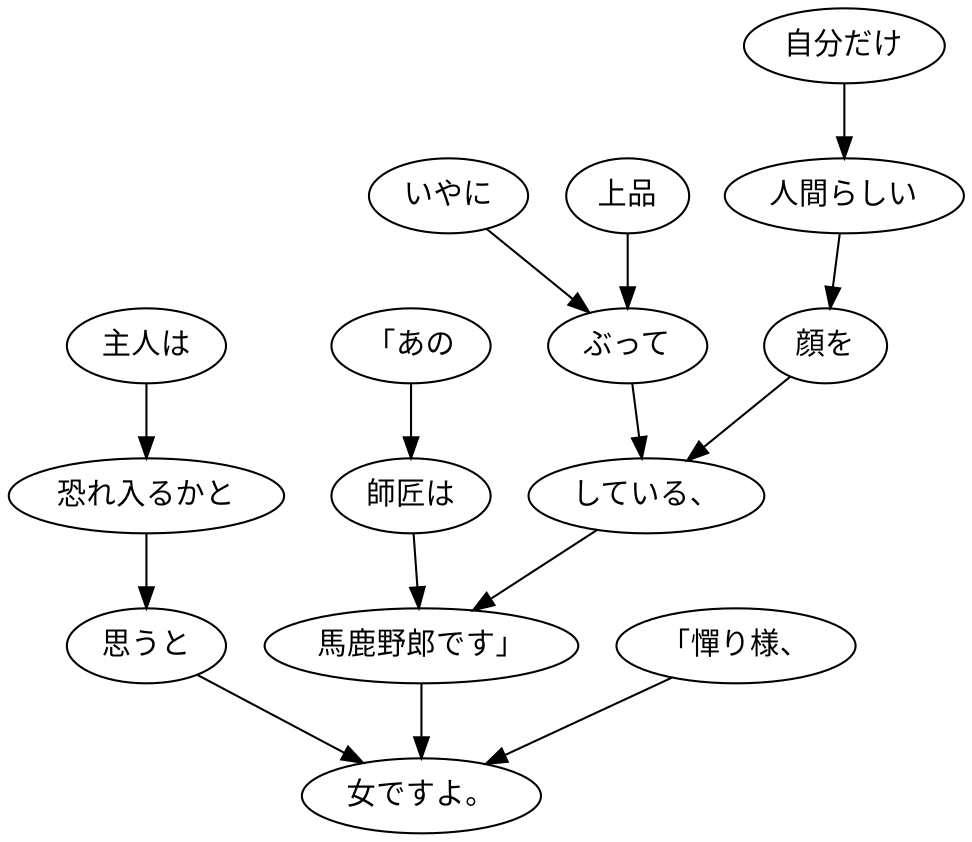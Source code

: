 digraph graph1657 {
	node0 [label="主人は"];
	node1 [label="恐れ入るかと"];
	node2 [label="思うと"];
	node3 [label="「あの"];
	node4 [label="師匠は"];
	node5 [label="いやに"];
	node6 [label="上品"];
	node7 [label="ぶって"];
	node8 [label="自分だけ"];
	node9 [label="人間らしい"];
	node10 [label="顔を"];
	node11 [label="している、"];
	node12 [label="馬鹿野郎です」"];
	node13 [label="「憚り様、"];
	node14 [label="女ですよ。"];
	node0 -> node1;
	node1 -> node2;
	node2 -> node14;
	node3 -> node4;
	node4 -> node12;
	node5 -> node7;
	node6 -> node7;
	node7 -> node11;
	node8 -> node9;
	node9 -> node10;
	node10 -> node11;
	node11 -> node12;
	node12 -> node14;
	node13 -> node14;
}
